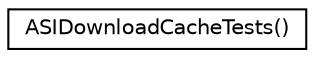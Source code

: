 digraph G
{
  edge [fontname="Helvetica",fontsize="10",labelfontname="Helvetica",labelfontsize="10"];
  node [fontname="Helvetica",fontsize="10",shape=record];
  rankdir="LR";
  Node1 [label="ASIDownloadCacheTests()",height=0.2,width=0.4,color="black", fillcolor="white", style="filled",URL="$interface_a_s_i_download_cache_tests_07_08.html"];
}
